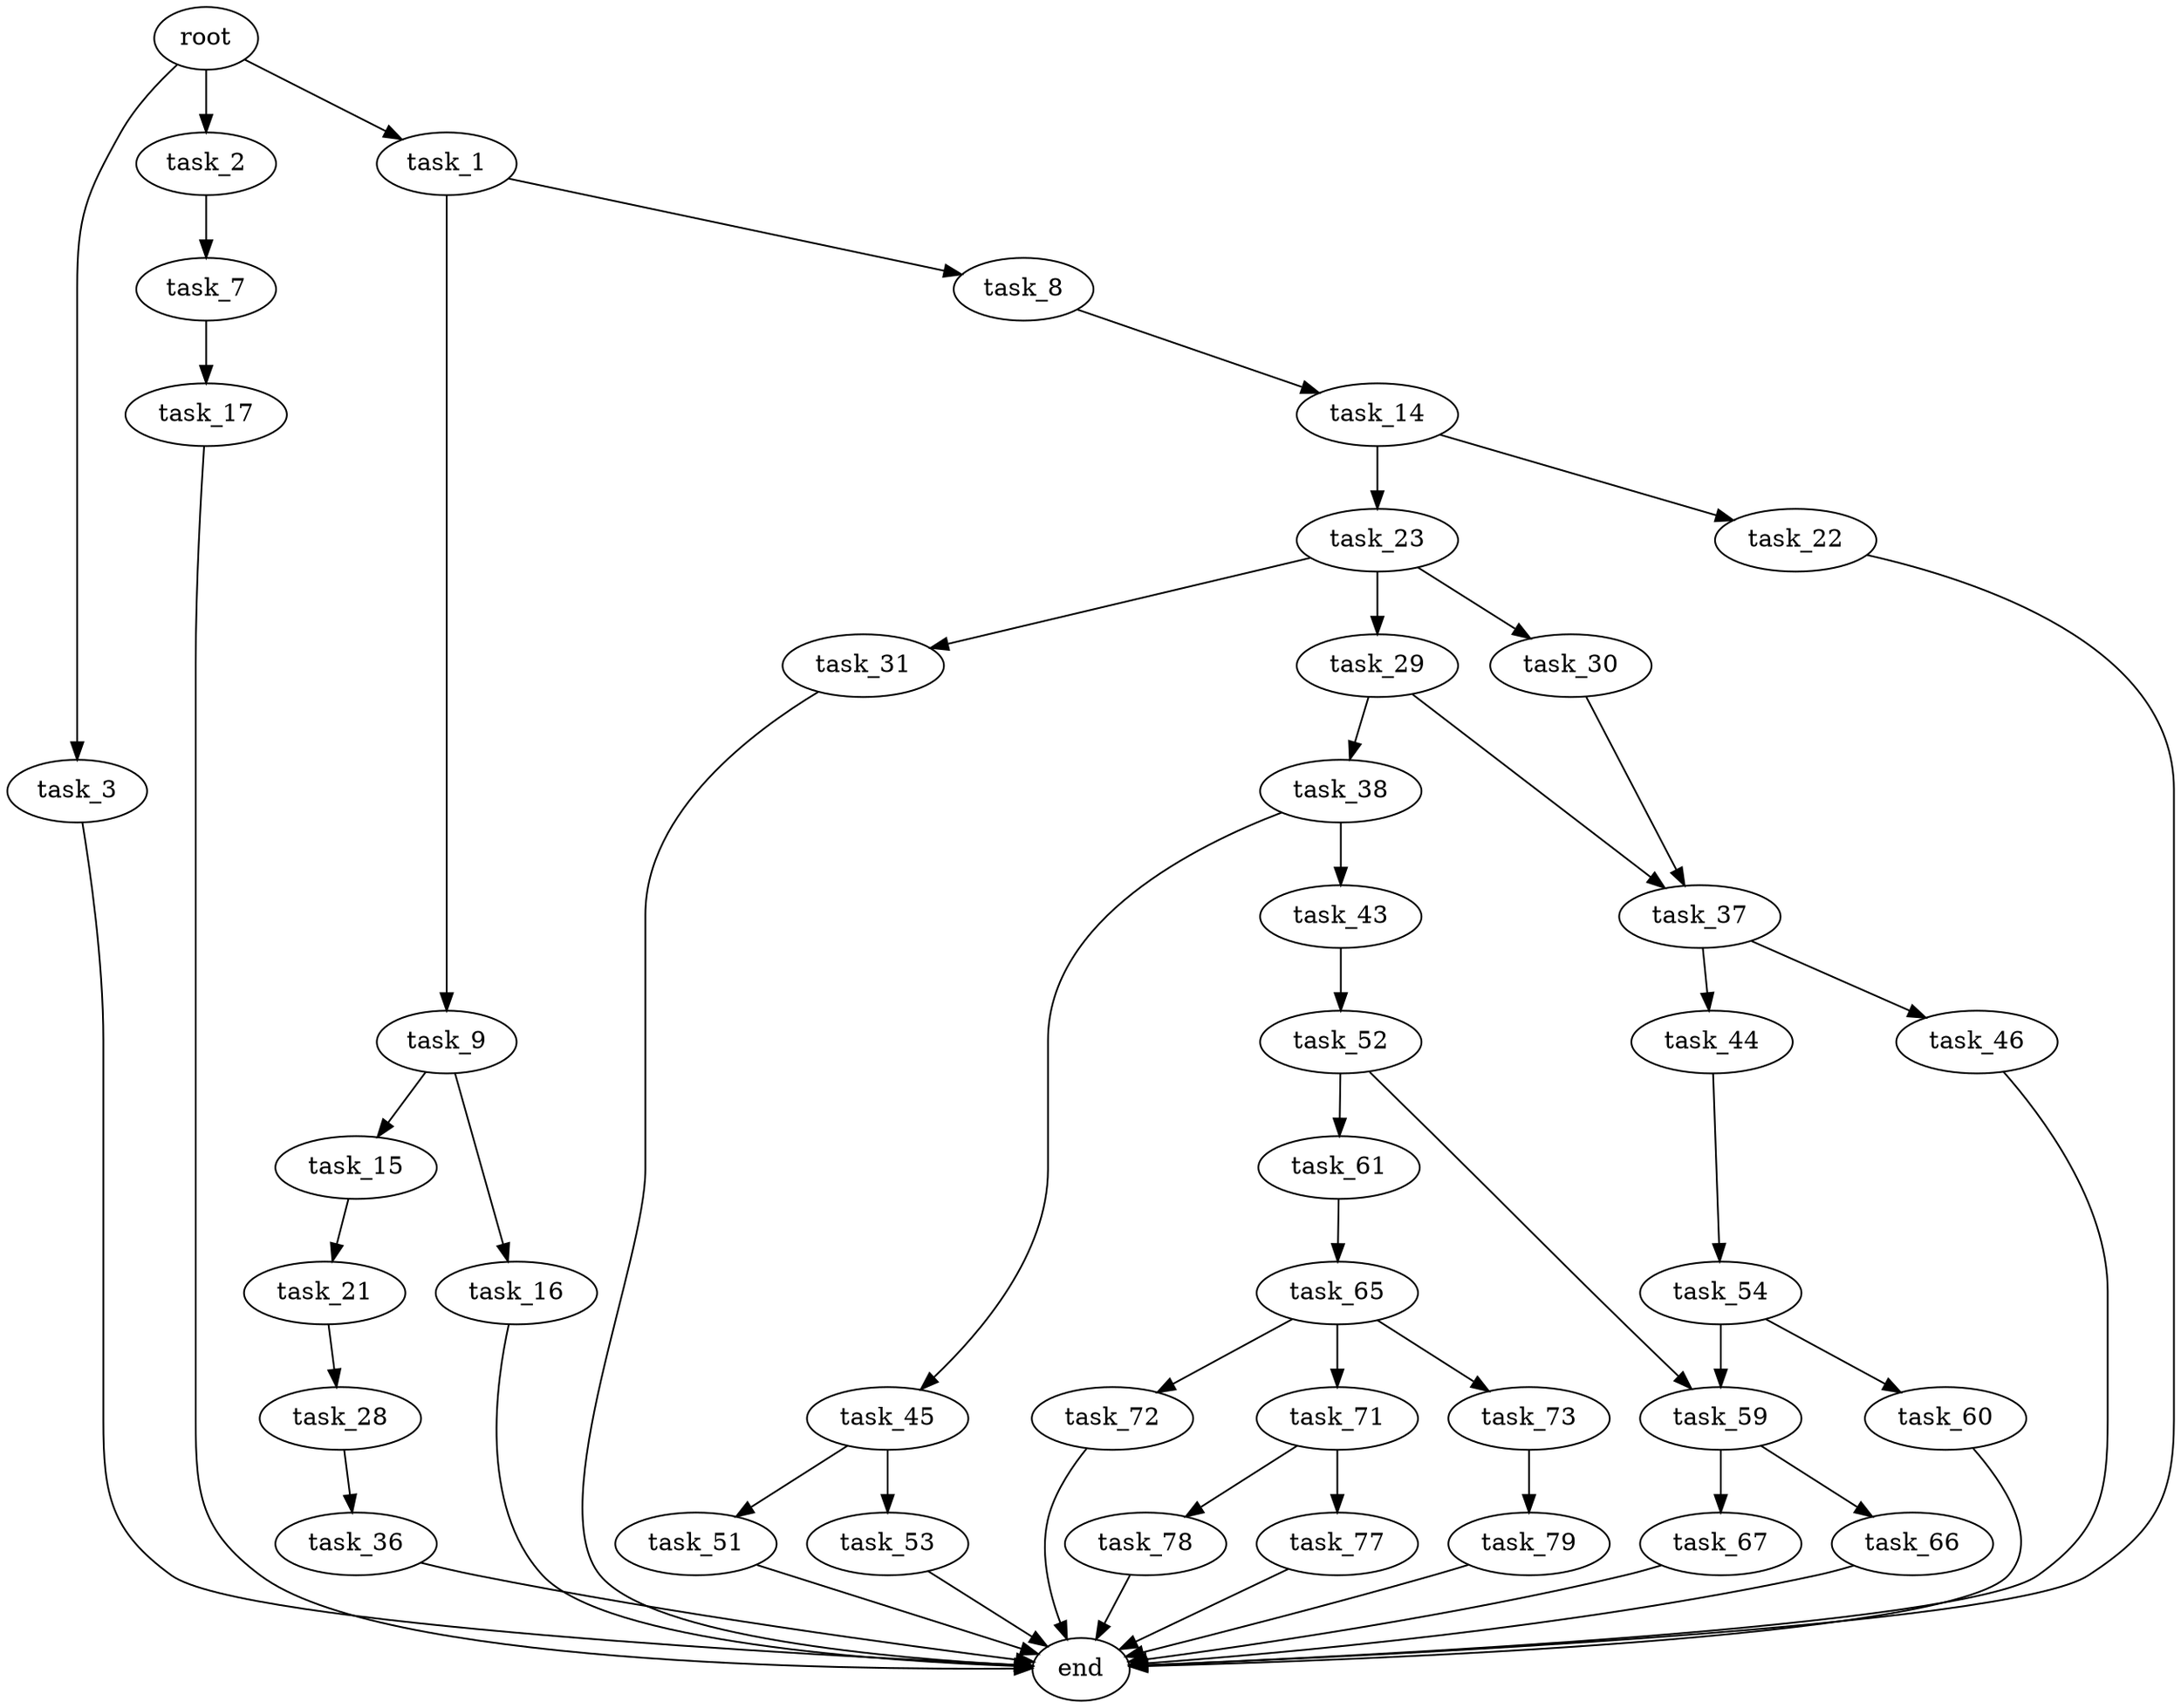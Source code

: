 digraph G {
  root [size="0.000000"];
  task_1 [size="28991029248.000000"];
  task_2 [size="668499310087.000000"];
  task_3 [size="162741834636.000000"];
  task_8 [size="368293445632.000000"];
  task_9 [size="6807622896.000000"];
  task_7 [size="16058164699.000000"];
  end [size="0.000000"];
  task_17 [size="10616888315.000000"];
  task_14 [size="21679312083.000000"];
  task_15 [size="28991029248.000000"];
  task_16 [size="872548430535.000000"];
  task_22 [size="38777290981.000000"];
  task_23 [size="25811917174.000000"];
  task_21 [size="1369679746.000000"];
  task_28 [size="1073741824000.000000"];
  task_29 [size="249780097370.000000"];
  task_30 [size="68719476736.000000"];
  task_31 [size="10307034595.000000"];
  task_36 [size="782757789696.000000"];
  task_37 [size="802311586180.000000"];
  task_38 [size="870416021124.000000"];
  task_44 [size="2214887014.000000"];
  task_46 [size="489328488116.000000"];
  task_43 [size="38840108678.000000"];
  task_45 [size="18091932940.000000"];
  task_52 [size="1263091019.000000"];
  task_54 [size="8763332009.000000"];
  task_51 [size="684106338723.000000"];
  task_53 [size="28991029248.000000"];
  task_59 [size="1716374847.000000"];
  task_61 [size="231928233984.000000"];
  task_60 [size="28991029248.000000"];
  task_66 [size="134217728000.000000"];
  task_67 [size="462424831768.000000"];
  task_65 [size="634873575229.000000"];
  task_71 [size="166635798224.000000"];
  task_72 [size="4631733324.000000"];
  task_73 [size="231407754512.000000"];
  task_77 [size="14851375094.000000"];
  task_78 [size="28991029248.000000"];
  task_79 [size="11685534438.000000"];

  root -> task_1 [size="1.000000"];
  root -> task_2 [size="1.000000"];
  root -> task_3 [size="1.000000"];
  task_1 -> task_8 [size="75497472.000000"];
  task_1 -> task_9 [size="75497472.000000"];
  task_2 -> task_7 [size="411041792.000000"];
  task_3 -> end [size="1.000000"];
  task_8 -> task_14 [size="411041792.000000"];
  task_9 -> task_15 [size="134217728.000000"];
  task_9 -> task_16 [size="134217728.000000"];
  task_7 -> task_17 [size="301989888.000000"];
  task_17 -> end [size="1.000000"];
  task_14 -> task_22 [size="33554432.000000"];
  task_14 -> task_23 [size="33554432.000000"];
  task_15 -> task_21 [size="75497472.000000"];
  task_16 -> end [size="1.000000"];
  task_22 -> end [size="1.000000"];
  task_23 -> task_29 [size="679477248.000000"];
  task_23 -> task_30 [size="679477248.000000"];
  task_23 -> task_31 [size="679477248.000000"];
  task_21 -> task_28 [size="33554432.000000"];
  task_28 -> task_36 [size="838860800.000000"];
  task_29 -> task_37 [size="301989888.000000"];
  task_29 -> task_38 [size="301989888.000000"];
  task_30 -> task_37 [size="134217728.000000"];
  task_31 -> end [size="1.000000"];
  task_36 -> end [size="1.000000"];
  task_37 -> task_44 [size="536870912.000000"];
  task_37 -> task_46 [size="536870912.000000"];
  task_38 -> task_43 [size="536870912.000000"];
  task_38 -> task_45 [size="536870912.000000"];
  task_44 -> task_54 [size="75497472.000000"];
  task_46 -> end [size="1.000000"];
  task_43 -> task_52 [size="838860800.000000"];
  task_45 -> task_51 [size="536870912.000000"];
  task_45 -> task_53 [size="536870912.000000"];
  task_52 -> task_59 [size="134217728.000000"];
  task_52 -> task_61 [size="134217728.000000"];
  task_54 -> task_59 [size="838860800.000000"];
  task_54 -> task_60 [size="838860800.000000"];
  task_51 -> end [size="1.000000"];
  task_53 -> end [size="1.000000"];
  task_59 -> task_66 [size="75497472.000000"];
  task_59 -> task_67 [size="75497472.000000"];
  task_61 -> task_65 [size="301989888.000000"];
  task_60 -> end [size="1.000000"];
  task_66 -> end [size="1.000000"];
  task_67 -> end [size="1.000000"];
  task_65 -> task_71 [size="838860800.000000"];
  task_65 -> task_72 [size="838860800.000000"];
  task_65 -> task_73 [size="838860800.000000"];
  task_71 -> task_77 [size="411041792.000000"];
  task_71 -> task_78 [size="411041792.000000"];
  task_72 -> end [size="1.000000"];
  task_73 -> task_79 [size="301989888.000000"];
  task_77 -> end [size="1.000000"];
  task_78 -> end [size="1.000000"];
  task_79 -> end [size="1.000000"];
}
